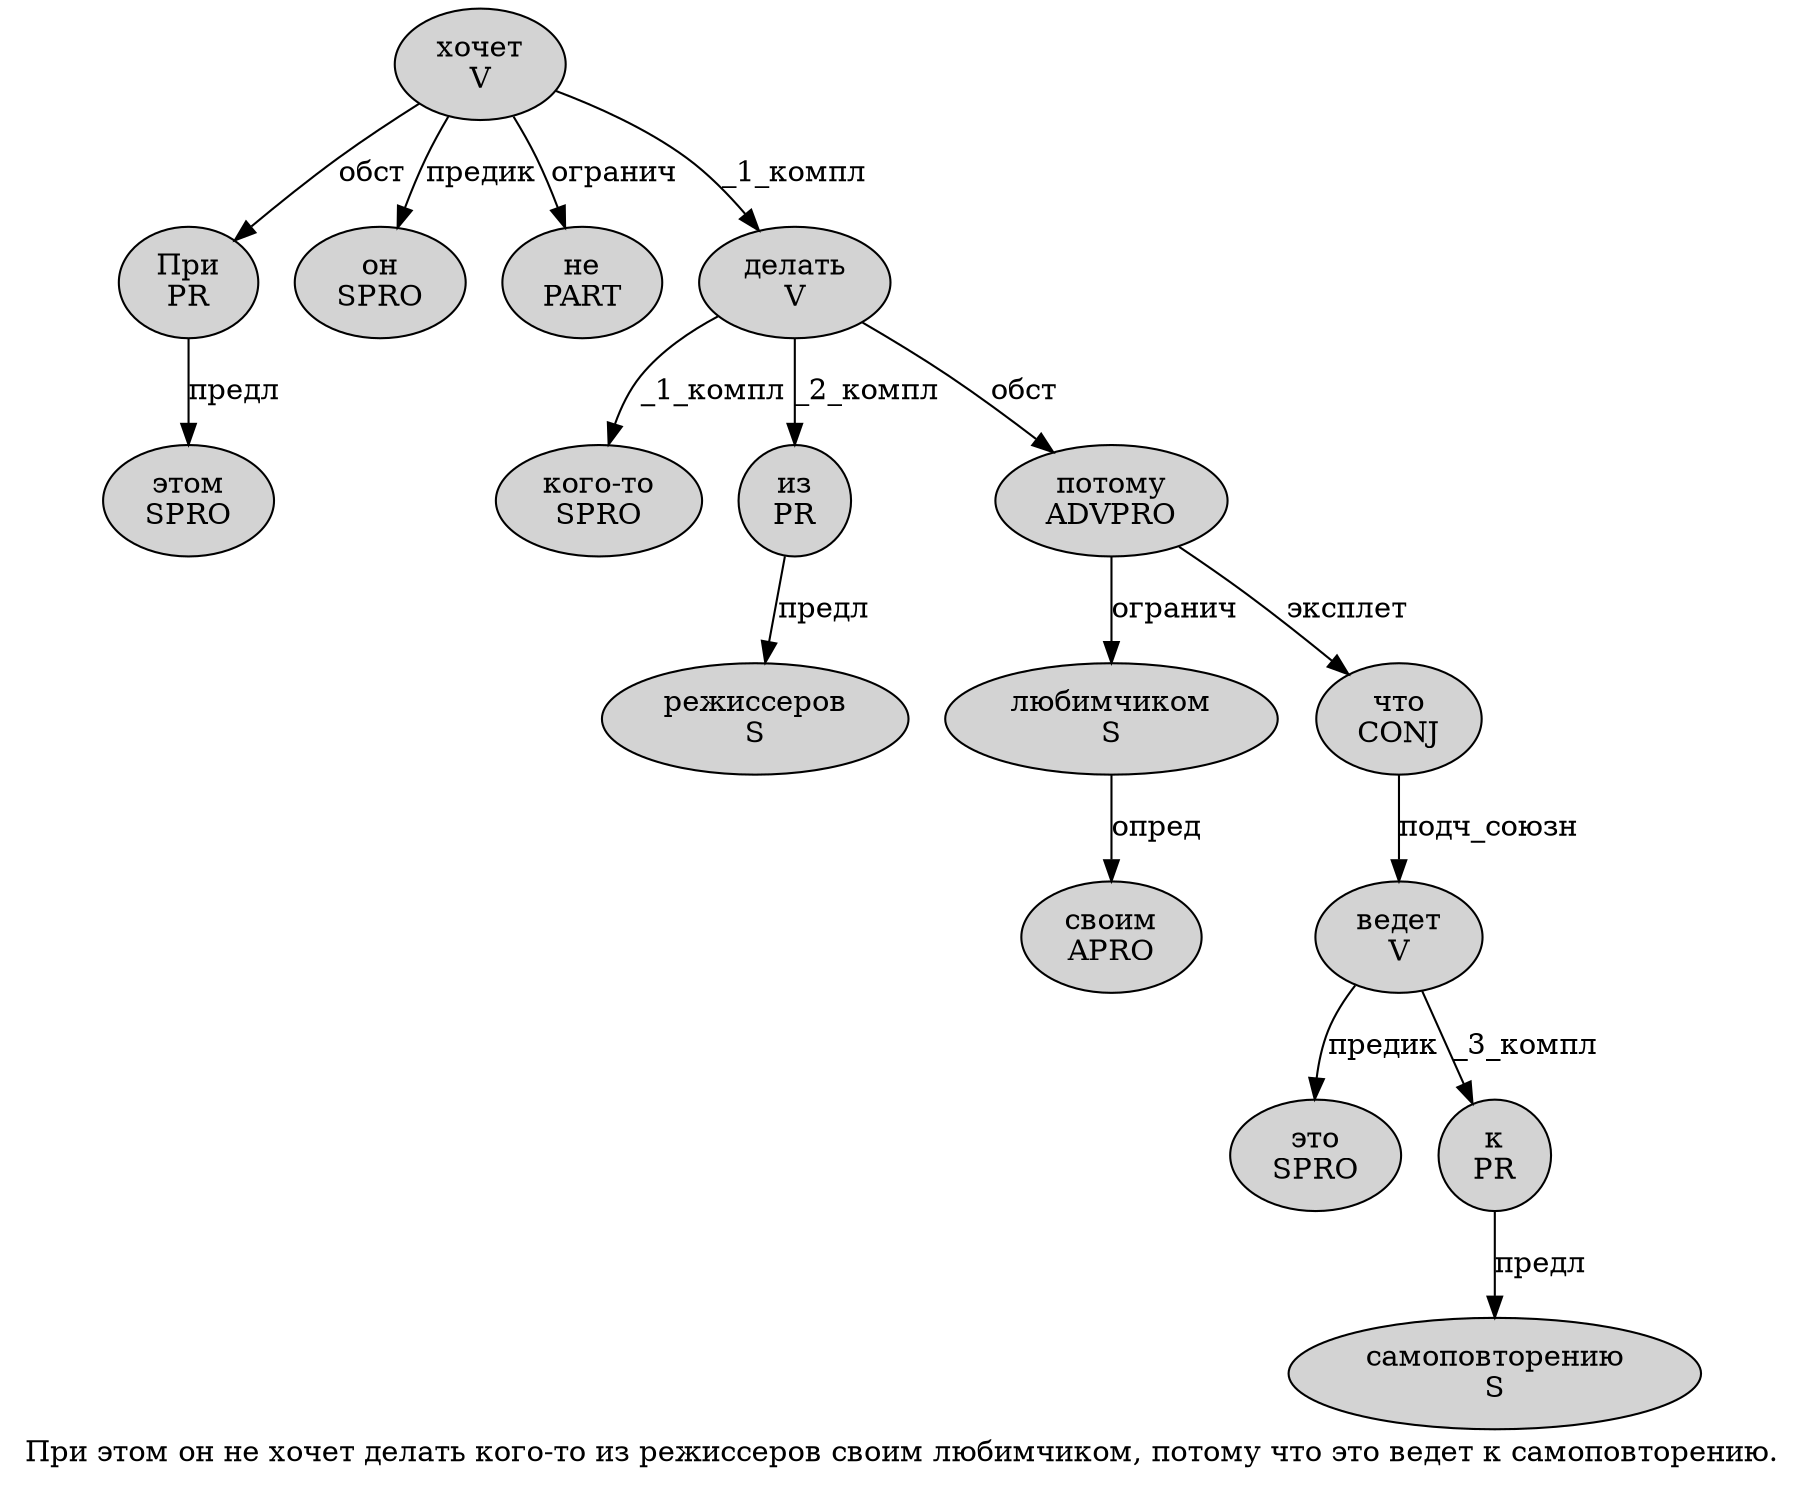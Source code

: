 digraph SENTENCE_929 {
	graph [label="При этом он не хочет делать кого-то из режиссеров своим любимчиком, потому что это ведет к самоповторению."]
	node [style=filled]
		0 [label="При
PR" color="" fillcolor=lightgray penwidth=1 shape=ellipse]
		1 [label="этом
SPRO" color="" fillcolor=lightgray penwidth=1 shape=ellipse]
		2 [label="он
SPRO" color="" fillcolor=lightgray penwidth=1 shape=ellipse]
		3 [label="не
PART" color="" fillcolor=lightgray penwidth=1 shape=ellipse]
		4 [label="хочет
V" color="" fillcolor=lightgray penwidth=1 shape=ellipse]
		5 [label="делать
V" color="" fillcolor=lightgray penwidth=1 shape=ellipse]
		6 [label="кого-то
SPRO" color="" fillcolor=lightgray penwidth=1 shape=ellipse]
		7 [label="из
PR" color="" fillcolor=lightgray penwidth=1 shape=ellipse]
		8 [label="режиссеров
S" color="" fillcolor=lightgray penwidth=1 shape=ellipse]
		9 [label="своим
APRO" color="" fillcolor=lightgray penwidth=1 shape=ellipse]
		10 [label="любимчиком
S" color="" fillcolor=lightgray penwidth=1 shape=ellipse]
		12 [label="потому
ADVPRO" color="" fillcolor=lightgray penwidth=1 shape=ellipse]
		13 [label="что
CONJ" color="" fillcolor=lightgray penwidth=1 shape=ellipse]
		14 [label="это
SPRO" color="" fillcolor=lightgray penwidth=1 shape=ellipse]
		15 [label="ведет
V" color="" fillcolor=lightgray penwidth=1 shape=ellipse]
		16 [label="к
PR" color="" fillcolor=lightgray penwidth=1 shape=ellipse]
		17 [label="самоповторению
S" color="" fillcolor=lightgray penwidth=1 shape=ellipse]
			13 -> 15 [label="подч_союзн"]
			12 -> 10 [label="огранич"]
			12 -> 13 [label="эксплет"]
			5 -> 6 [label="_1_компл"]
			5 -> 7 [label="_2_компл"]
			5 -> 12 [label="обст"]
			7 -> 8 [label="предл"]
			4 -> 0 [label="обст"]
			4 -> 2 [label="предик"]
			4 -> 3 [label="огранич"]
			4 -> 5 [label="_1_компл"]
			0 -> 1 [label="предл"]
			10 -> 9 [label="опред"]
			15 -> 14 [label="предик"]
			15 -> 16 [label="_3_компл"]
			16 -> 17 [label="предл"]
}